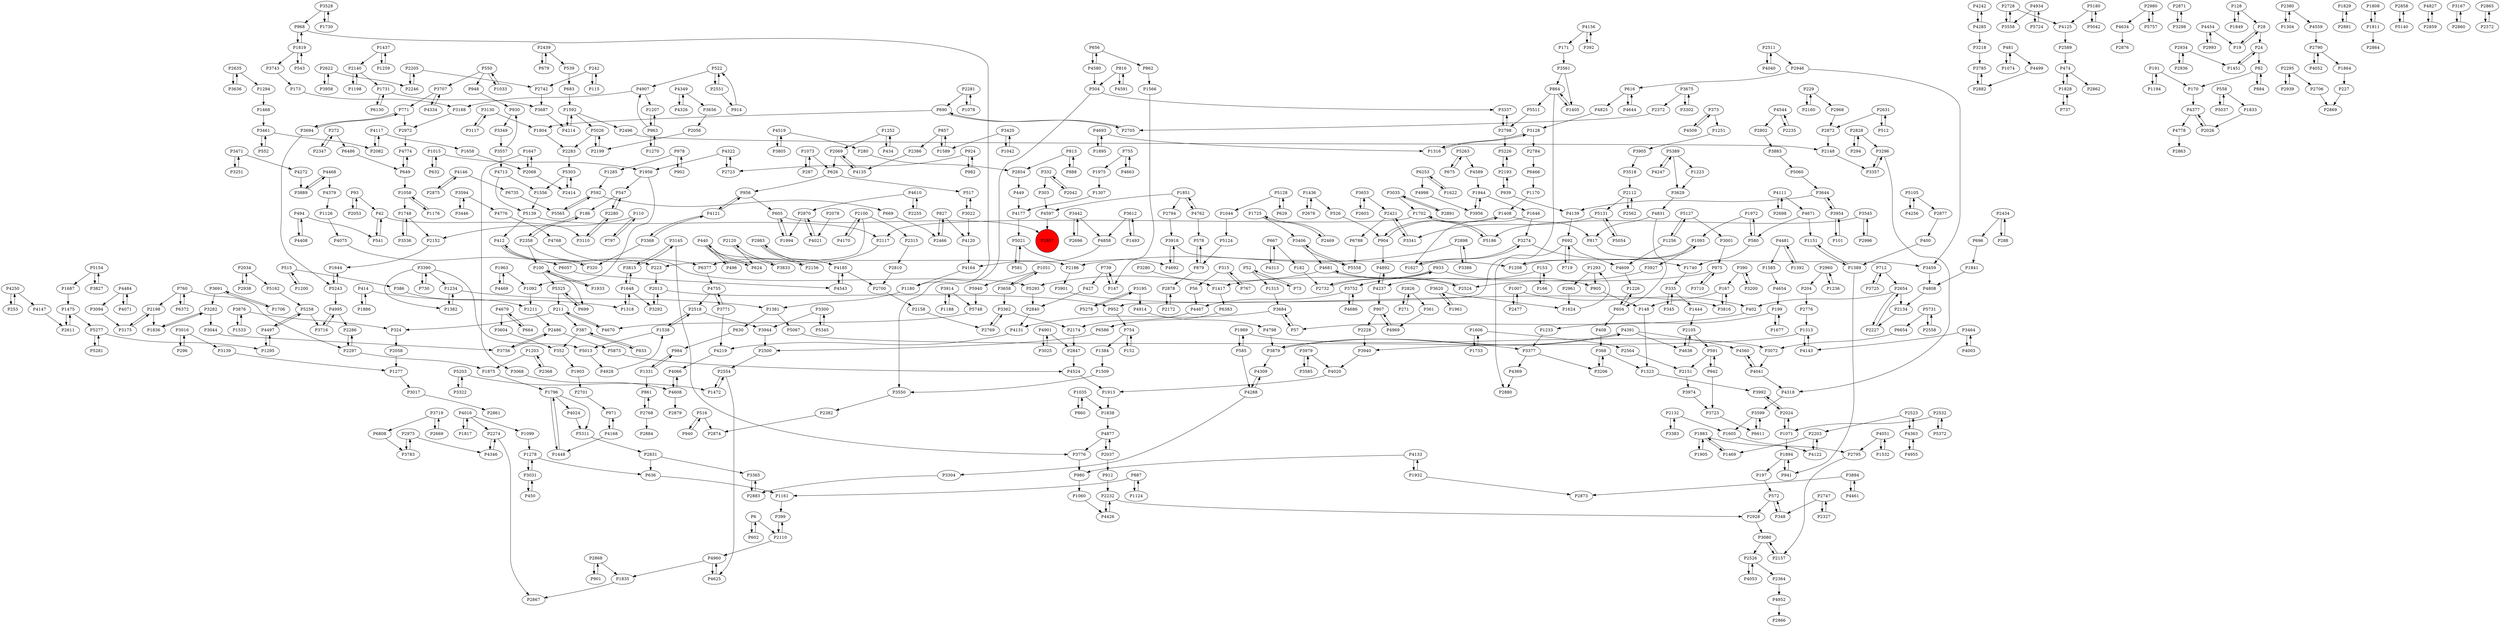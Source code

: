 digraph {
	P1748 -> P2152
	P3031 -> P1278
	P5873 -> P4524
	P1211 -> P2486
	P4133 -> P1932
	P827 -> P2466
	P1648 -> P3815
	P4242 -> P4285
	P2382 -> P2874
	P948 -> P930
	P2728 -> P3558
	P1256 -> P5127
	P399 -> P2110
	P1074 -> P481
	P3905 -> P3518
	P1315 -> P3684
	P332 -> P303
	P5325 -> P699
	P3017 -> P2861
	P816 -> P4591
	P760 -> P2198
	P368 -> P1323
	P5303 -> P1556
	P5558 -> P3406
	P2802 -> P3883
	P2696 -> P3442
	P2037 -> P912
	P1392 -> P4481
	P1007 -> P2477
	P956 -> P605
	P1592 -> P2496
	P605 -> P1994
	P4143 -> P1313
	P1702 -> P5186
	P982 -> P924
	P1203 -> P2368
	P303 -> P4597
	P3992 -> P2024
	P2961 -> P1624
	P3130 -> P1804
	P4654 -> P199
	P3282 -> P3044
	P504 -> P3337
	P864 -> P5511
	P1932 -> P2873
	P4663 -> P755
	P3195 -> P5278
	P3783 -> P2975
	P2327 -> P2747
	P939 -> P2193
	P3195 -> P4914
	P975 -> P1417
	P816 -> P504
	P4408 -> P494
	P1646 -> P3274
	P3940 -> P4020
	P3117 -> P3130
	P3771 -> P4219
	P1007 -> P402
	P516 -> P2874
	P2980 -> P4634
	P167 -> P148
	P3442 -> P2696
	P5042 -> P5180
	P1851 -> P4597
	P4168 -> P971
	P2946 -> P3459
	P3691 -> P3282
	P3620 -> P1624
	P3461 -> P2082
	P4426 -> P2232
	P2523 -> P2203
	P3282 -> P1836
	P2828 -> P3296
	P827 -> P4120
	P1252 -> P434
	P242 -> P115
	P2603 -> P3653
	P515 -> P386
	P3188 -> P2972
	P2654 -> P2134
	P4020 -> P1913
	P4053 -> P2526
	P504 -> P3550
	P3954 -> P101
	P324 -> P2058
	P4877 -> P2037
	P3031 -> P450
	P1226 -> P604
	P592 -> P5565
	P1828 -> P737
	P3974 -> P3723
	P6372 -> P760
	P434 -> P1252
	P2297 -> P1875
	P1234 -> P1381
	P2700 -> P2158
	P3979 -> P4020
	P4825 -> P3128
	P4391 -> P4638
	P3658 -> P3362
	P3716 -> P4995
	P4219 -> P4066
	P2871 -> P3298
	P2134 -> P2227
	P3719 -> P6808
	P191 -> P170
	P4349 -> P3656
	P5154 -> P1687
	P4544 -> P2802
	P667 -> P182
	P2058 -> P1277
	P481 -> P1074
	P2477 -> P1007
	P1849 -> P128
	P3302 -> P3675
	P3362 -> P2769
	P2358 -> P100
	P253 -> P4250
	P3883 -> P5060
	P1894 -> P197
	P2295 -> P2939
	P4755 -> P3771
	P335 -> P1444
	P5128 -> P1044
	P2232 -> P2928
	P1647 -> P3068
	P3461 -> P552
	P1687 -> P1475
	P1092 -> P1211
	P6253 -> P4998
	P4131 -> P4219
	P1796 -> P5311
	P4519 -> P3805
	P3528 -> P968
	P754 -> P1384
	P558 -> P5037
	P3464 -> P4003
	P1384 -> P1509
	P1819 -> P3743
	P128 -> P28
	P2157 -> P3080
	P656 -> P862
	P968 -> P1180
	P4597 -> P2857
	P2993 -> P4454
	P1829 -> P2881
	P2928 -> P3080
	P1389 -> P1151
	P2227 -> P2654
	P2439 -> P539
	P1200 -> P515
	P5139 -> P412
	P3383 -> P2132
	P4041 -> P4560
	P2934 -> P2936
	P5263 -> P4589
	P6253 -> P1622
	P110 -> P2152
	P3879 -> P4309
	P626 -> P517
	P2705 -> P690
	P42 -> P541
	P173 -> P3188
	P1278 -> P636
	P737 -> P1828
	P1961 -> P3620
	P739 -> P147
	P42 -> P3110
	P3776 -> P980
	P712 -> P2654
	P3016 -> P3139
	P229 -> P2968
	P427 -> P2840
	P440 -> P496
	P3022 -> P4120
	P4125 -> P2589
	P1963 -> P4469
	P3022 -> P517
	P1437 -> P2140
	P3620 -> P1961
	P649 -> P1058
	P971 -> P4168
	P696 -> P1841
	P1044 -> P5124
	P5060 -> P3644
	P414 -> P1318
	P5748 -> P4670
	P1605 -> P4122
	P2532 -> P5372
	P4960 -> P1835
	P474 -> P1828
	P4499 -> P2882
	P3914 -> P1188
	P1994 -> P605
	P1493 -> P3612
	P361 -> P4969
	P4995 -> P3716
	P4117 -> P2082
	P4928 -> P1538
	P5258 -> P3716
	P3274 -> P1627
	P4349 -> P4326
	P474 -> P2862
	P5757 -> P2980
	P2112 -> P2562
	P128 -> P1849
	P1509 -> P3550
	P1706 -> P3691
	P1188 -> P3914
	P4120 -> P4164
	P5258 -> P4497
	P5203 -> P3322
	P3545 -> P2996
	P4256 -> P5105
	P2198 -> P1836
	P1658 -> P2068
	P5243 -> P1644
	P1606 -> P2564
	P1295 -> P4497
	P547 -> P2280
	P5131 -> P5054
	P3723 -> P6611
	P412 -> P223
	P449 -> P4177
	P1975 -> P1307
	P984 -> P1331
	P5021 -> P581
	P3644 -> P3954
	P2198 -> P3175
	P1808 -> P1811
	P4052 -> P2790
	P3833 -> P2120
	P1956 -> P1092
	P862 -> P1566
	P2120 -> P624
	P3707 -> P771
	P4237 -> P907
	P2881 -> P1829
	P888 -> P813
	P2511 -> P4040
	P4214 -> P1592
	P1099 -> P1278
	P5037 -> P558
	P5128 -> P629
	P1622 -> P6253
	P4960 -> P4625
	P4610 -> P2255
	P2496 -> P2148
	P1851 -> P2794
	P5180 -> P5042
	P2364 -> P4952
	P3001 -> P975
	P1944 -> P3956
	P975 -> P3710
	P494 -> P4408
	P2026 -> P4377
	P4798 -> P3879
	P2968 -> P2872
	P5311 -> P2831
	P3094 -> P3175
	P864 -> P952
	P390 -> P167
	P2934 -> P1451
	P857 -> P2386
	P3557 -> P930
	P1956 -> P547
	P4681 -> P5293
	P592 -> P669
	P3594 -> P4776
	P100 -> P1933
	P4509 -> P373
	P1644 -> P5243
	P952 -> P754
	P626 -> P956
	P2132 -> P1605
	P2105 -> P4638
	P242 -> P2742
	P5226 -> P2193
	P496 -> P440
	P352 -> P1903
	P2280 -> P547
	P4484 -> P4071
	P4901 -> P2847
	P2826 -> P271
	P3337 -> P2798
	P907 -> P2228
	P2960 -> P1236
	P604 -> P408
	P1259 -> P1437
	P3341 -> P2421
	P4693 -> P1316
	P1331 -> P861
	P2635 -> P3636
	P4644 -> P616
	P4524 -> P1913
	P101 -> P3954
	P5278 -> P3195
	P4544 -> P2235
	P980 -> P1060
	P191 -> P1194
	P6586 -> P2500
	P4969 -> P907
	P4147 -> P2611
	P2858 -> P5140
	P2878 -> P2172
	P4250 -> P253
	P4608 -> P2879
	P2274 -> P4346
	P1828 -> P474
	P4625 -> P4960
	P912 -> P2232
	P412 -> P320
	P2631 -> P512
	P4285 -> P4242
	P3406 -> P4681
	P2174 -> P2847
	P857 -> P1589
	P3110 -> P2280
	P4692 -> P3918
	P2975 -> P4346
	P630 -> P984
	P3889 -> P4468
	P6130 -> P1731
	P2769 -> P3362
	P4995 -> P2286
	P1905 -> P1883
	P1963 -> P1092
	P4363 -> P2523
	P4139 -> P692
	P604 -> P1226
	P904 -> P1408
	P1468 -> P3461
	P4778 -> P2863
	P1316 -> P3128
	P1293 -> P905
	P3599 -> P6611
	P767 -> P315
	P3251 -> P3471
	P901 -> P2868
	P2975 -> P3783
	P1944 -> P1646
	P4168 -> P1448
	P884 -> P82
	P5511 -> P2798
	P4497 -> P1295
	P4776 -> P4768
	P1381 -> P5067
	P4638 -> P2105
	P82 -> P884
	P1733 -> P1606
	P3464 -> P4143
	P1223 -> P3629
	P1740 -> P335
	P541 -> P42
	P387 -> P833
	P2110 -> P4960
	P1875 -> P1796
	P3979 -> P3585
	P1811 -> P2864
	P1933 -> P100
	P5372 -> P2532
	P2205 -> P2246
	P2551 -> P522
	P4634 -> P2876
	P2486 -> P5873
	P5067 -> P3377
	P4170 -> P2100
	P616 -> P4644
	P3420 -> P1042
	P4454 -> P2993
	P4831 -> P604
	P1234 -> P1382
	P3145 -> P3776
	P3528 -> P1730
	P1731 -> P3687
	P4713 -> P1556
	P3594 -> P3446
	P2380 -> P1304
	P930 -> P3349
	P879 -> P2878
	P649 -> P4774
	P4831 -> P817
	P4024 -> P5311
	P4693 -> P1895
	P3827 -> P5154
	P4016 -> P2274
	P2158 -> P2769
	P2069 -> P626
	P3296 -> P3357
	P4934 -> P3558
	P2946 -> P616
	P2776 -> P1313
	P902 -> P978
	P6611 -> P3599
	P4377 -> P2026
	P1382 -> P1234
	P2156 -> P2983
	P1060 -> P4426
	P760 -> P2297
	P667 -> P4313
	P3805 -> P4519
	P924 -> P982
	P2877 -> P400
	P2622 -> P2246
	P1627 -> P3274
	P3585 -> P3979
	P580 -> P1740
	P6735 -> P5565
	P4313 -> P667
	P2898 -> P2186
	P1405 -> P864
	P522 -> P4907
	P669 -> P2466
	P580 -> P1972
	P271 -> P2826
	P515 -> P1200
	P3956 -> P1944
	P2295 -> P2706
	P288 -> P2434
	P907 -> P4969
	P3719 -> P2669
	P904 -> P4892
	P1817 -> P4016
	P5243 -> P4995
	P6 -> P2110
	P2898 -> P3386
	P2013 -> P3292
	P585 -> P4288
	P2622 -> P3958
	P4377 -> P4778
	P4591 -> P816
	P3274 -> P1740
	P4827 -> P2859
	P4185 -> P4543
	P1475 -> P5277
	P2810 -> P2700
	P1252 -> P2069
	P6788 -> P5558
	P2469 -> P1725
	P1864 -> P227
	P3536 -> P1748
	P4755 -> P2518
	P450 -> P3031
	P1566 -> P147
	P3025 -> P4901
	P2152 -> P1644
	P229 -> P2160
	P1835 -> P2867
	P3918 -> P1208
	P2203 -> P1469
	P1293 -> P2961
	P636 -> P1161
	P315 -> P56
	P2380 -> P4559
	P2936 -> P2934
	P3044 -> P3756
	P5105 -> P2877
	P171 -> P3561
	P887 -> P1161
	P730 -> P3390
	P280 -> P2854
	P1472 -> P2554
	P4858 -> P4164
	P186 -> P2358
	P3658 -> P1051
	P5105 -> P4256
	P1304 -> P2380
	P1285 -> P592
	P3612 -> P1493
	P57 -> P3684
	P3139 -> P1277
	P1256 -> P4609
	P2611 -> P1475
	P2511 -> P2946
	P5389 -> P1223
	P1589 -> P857
	P3599 -> P1605
	P1448 -> P1796
	P4185 -> P2700
	P3446 -> P3594
	P3612 -> P4858
	P1436 -> P526
	P4679 -> P664
	P1833 -> P2026
	P392 -> P4156
	P624 -> P440
	P2747 -> P2327
	P2246 -> P2205
	P1796 -> P1448
	P2500 -> P2554
	P4135 -> P2069
	P2747 -> P348
	P5724 -> P4934
	P4609 -> P1226
	P3684 -> P57
	P5325 -> P211
	P6383 -> P6586
	P2358 -> P186
	P5154 -> P3827
	P2105 -> P591
	P712 -> P3725
	P6486 -> P649
	P1093 -> P3927
	P1819 -> P968
	P2635 -> P1294
	P3167 -> P2860
	P153 -> P166
	P390 -> P3200
	P3694 -> P5243
	P4288 -> P4309
	P348 -> P572
	P2826 -> P361
	P4016 -> P1099
	P755 -> P4663
	P3386 -> P2898
	P1207 -> P963
	P1277 -> P3017
	P100 -> P699
	P2286 -> P2297
	P2532 -> P1071
	P552 -> P3461
	P879 -> P578
	P512 -> P2631
	P3390 -> P5013
	P3816 -> P167
	P1804 -> P2283
	P1236 -> P2960
	P2654 -> P2227
	P2631 -> P2872
	P578 -> P879
	P3080 -> P2157
	P5127 -> P3001
	P3604 -> P352
	P3035 -> P2891
	P861 -> P2768
	P2283 -> P5303
	P1124 -> P887
	P2140 -> P1198
	P572 -> P348
	P550 -> P1033
	P3954 -> P3644
	P3296 -> P4318
	P3944 -> P2500
	P2728 -> P4125
	P4003 -> P3464
	P4955 -> P4363
	P4892 -> P4237
	P335 -> P345
	P942 -> P591
	P5277 -> P1295
	P1677 -> P199
	P5162 -> P5258
	P1883 -> P1469
	P2013 -> P952
	P1294 -> P1468
	P2554 -> P4625
	P4288 -> P3304
	P3752 -> P4686
	P4686 -> P3752
	P2526 -> P4053
	P760 -> P6372
	P3471 -> P4272
	P3390 -> P730
	P1058 -> P1176
	P182 -> P2732
	P1444 -> P2105
	P4559 -> P2790
	P543 -> P1819
	P6654 -> P3072
	P2828 -> P294
	P3298 -> P2871
	P2865 -> P2572
	P5731 -> P2558
	P2100 -> P4170
	P4934 -> P5724
	P2840 -> P4131
	P3130 -> P3117
	P3879 -> P4391
	P3561 -> P864
	P1042 -> P3420
	P1208 -> P1093
	P602 -> P6
	P2172 -> P2878
	P3691 -> P1706
	P1051 -> P5940
	P1180 -> P1381
	P1318 -> P1648
	P963 -> P1207
	P1851 -> P4762
	P2669 -> P3719
	P2589 -> P474
	P4774 -> P649
	P3771 -> P4755
	P3558 -> P2728
	P632 -> P1015
	P3365 -> P2883
	P2421 -> P3341
	P4681 -> P2524
	P2854 -> P449
	P2199 -> P5026
	P4454 -> P19
	P400 -> P1389
	P4164 -> P1180
	P1437 -> P1259
	P2872 -> P2148
	P5281 -> P5277
	P1886 -> P414
	P197 -> P572
	P2034 -> P2938
	P4334 -> P3707
	P1838 -> P4877
	P386 -> P1211
	P3545 -> P5186
	P3368 -> P320
	P3914 -> P5748
	P2434 -> P696
	P3815 -> P1648
	P4237 -> P4892
	P1647 -> P2068
	P2939 -> P2295
	P2053 -> P93
	P5131 -> P3341
	P2983 -> P4185
	P2860 -> P3167
	P4041 -> P4318
	P4122 -> P2203
	P1748 -> P3536
	P2386 -> P4135
	P860 -> P1035
	P3958 -> P2622
	P93 -> P42
	P5013 -> P4928
	P4379 -> P1126
	P2421 -> P6788
	P1556 -> P5139
	P3145 -> P3815
	P5127 -> P1256
	P1058 -> P1748
	P2551 -> P914
	P1381 -> P630
	P755 -> P1975
	P817 -> P3459
	P3687 -> P4214
	P3653 -> P2603
	P864 -> P1405
	P28 -> P24
	P3035 -> P1702
	P100 -> P5325
	P2281 -> P1078
	P4177 -> P5021
	P2372 -> P2705
	P1989 -> P3072
	P2554 -> P1472
	P4391 -> P3879
	P1015 -> P632
	P2523 -> P4363
	P5026 -> P2199
	P408 -> P368
	P905 -> P148
	P4247 -> P5389
	P963 -> P4907
	P2148 -> P3357
	P4762 -> P1851
	P2870 -> P1994
	P2042 -> P332
	P3927 -> P2524
	P2439 -> P679
	P1170 -> P1408
	P933 -> P2732
	P1538 -> P2518
	P1035 -> P860
	P414 -> P1886
	P440 -> P624
	P2368 -> P1203
	P4762 -> P578
	P2938 -> P2034
	P4998 -> P3956
	P2193 -> P939
	P4066 -> P4608
	P4877 -> P3776
	P3725 -> P712
	P2831 -> P636
	P5293 -> P2840
	P2056 -> P2199
	P1648 -> P1318
	P494 -> P541
	P3128 -> P1316
	P2558 -> P5731
	P522 -> P2551
	P1451 -> P24
	P373 -> P1251
	P3752 -> P4467
	P5124 -> P879
	P3557 -> P4713
	P5186 -> P1702
	P1126 -> P4075
	P1176 -> P1058
	P320 -> P412
	P332 -> P2042
	P629 -> P5128
	P4468 -> P4379
	P3420 -> P1589
	P2742 -> P3687
	P4589 -> P1944
	P402 -> P57
	P4111 -> P2698
	P3068 -> P4608
	P2186 -> P3901
	P4952 -> P2866
	P4146 -> P2875
	P2562 -> P2112
	P4484 -> P3094
	P3442 -> P4858
	P683 -> P1592
	P1408 -> P904
	P4391 -> P4560
	P4016 -> P1817
	P5026 -> P2283
	P2280 -> P3110
	P605 -> P2857
	P19 -> P28
	P153 -> P4237
	P1307 -> P4177
	P1469 -> P1883
	P1313 -> P4143
	P2486 -> P3756
	P199 -> P1233
	P1015 -> P1956
	P3894 -> P4461
	P1883 -> P1905
	P1198 -> P2140
	P4021 -> P2870
	P2034 -> P5162
	P616 -> P4825
	P2698 -> P4111
	P4580 -> P504
	P526 -> P904
	P4040 -> P2511
	P2151 -> P3974
	P2980 -> P5757
	P315 -> P767
	P2524 -> P4681
	P2798 -> P5226
	P5303 -> P2414
	P978 -> P902
	P1624 -> P1293
	P152 -> P754
	P4768 -> P6377
	P3362 -> P2174
	P3743 -> P173
	P2701 -> P971
	P978 -> P1285
	P2205 -> P2742
	P4250 -> P4147
	P739 -> P427
	P3675 -> P3302
	P294 -> P2828
	P4071 -> P4484
	P2859 -> P4827
	P1475 -> P2611
	P4610 -> P2870
	P2466 -> P827
	P4326 -> P4349
	P1033 -> P550
	P3459 -> P4808
	P2228 -> P3940
	P1436 -> P2678
	P813 -> P2854
	P2831 -> P3365
	P3707 -> P4334
	P3471 -> P3251
	P2297 -> P2286
	P5140 -> P2858
	P4117 -> P1658
	P2082 -> P4117
	P211 -> P387
	P1932 -> P4133
	P2117 -> P6377
	P581 -> P5021
	P52 -> P73
	P3300 -> P5345
	P1071 -> P1894
	P4322 -> P2723
	P4608 -> P4066
	P939 -> P4139
	P692 -> P719
	P656 -> P4580
	P4272 -> P3889
	P148 -> P1323
	P6 -> P602
	P1073 -> P287
	P4907 -> P1207
	P797 -> P110
	P1194 -> P191
	P4156 -> P392
	P1646 -> P1627
	P1592 -> P4214
	P3200 -> P390
	P167 -> P3816
	P1313 -> P3940
	P2132 -> P3383
	P3322 -> P5203
	P942 -> P3723
	P3694 -> P771
	P3561 -> P1405
	P1538 -> P5013
	P3072 -> P4041
	P2847 -> P4524
	P387 -> P352
	P4322 -> P1956
	P3218 -> P3785
	P296 -> P3016
	P2203 -> P4122
	P4580 -> P656
	P5021 -> P4692
	P3756 -> P2486
	P2983 -> P2156
	P2024 -> P1071
	P5565 -> P592
	P2706 -> P2869
	P1533 -> P3876
	P2891 -> P3035
	P1883 -> P2795
	P1408 -> P817
	P2972 -> P4774
	P3636 -> P2635
	P287 -> P1073
	P692 -> P2880
	P2882 -> P3785
	P2768 -> P861
	P591 -> P942
	P4468 -> P3889
	P3518 -> P2112
	P692 -> P4609
	P4318 -> P3599
	P2078 -> P4021
	P6808 -> P3783
	P1585 -> P4654
	P170 -> P4377
	P3901 -> P3816
	P3080 -> P2526
	P2232 -> P4426
	P4808 -> P2134
	P539 -> P683
	P914 -> P522
	P110 -> P797
	P5389 -> P4247
	P3675 -> P2372
	P3644 -> P4139
	P813 -> P888
	P4679 -> P3604
	P24 -> P1451
	P3304 -> P2883
	P690 -> P2705
	P1233 -> P3377
	P3815 -> P3145
	P2723 -> P4322
	P675 -> P5263
	P5389 -> P3629
	P4519 -> P280
	P690 -> P1804
	P3349 -> P3557
	P1811 -> P1808
	P2414 -> P5303
	P3406 -> P5558
	P963 -> P1270
	P1592 -> P5026
	P2868 -> P1835
	P833 -> P387
	P28 -> P19
	P1323 -> P3992
	P3377 -> P4369
	P1270 -> P963
	P4671 -> P1151
	P2100 -> P223
	P5277 -> P5281
	P3368 -> P4121
	P1841 -> P4808
	P2068 -> P2414
	P1648 -> P3292
	P5263 -> P675
	P4051 -> P2795
	P4907 -> P3188
	P2732 -> P933
	P754 -> P152
	P2678 -> P1436
	P4133 -> P980
	P2526 -> P2364
	P4309 -> P4288
	P4121 -> P3368
	P4121 -> P956
	P2572 -> P2865
	P2100 -> P2315
	P3894 -> P2873
	P4560 -> P4041
	P585 -> P1989
	P3206 -> P368
	P4481 -> P1392
	P547 -> P186
	P4285 -> P3218
	P1331 -> P984
	P1151 -> P1389
	P2883 -> P3365
	P52 -> P1315
	P1819 -> P543
	P3876 -> P324
	P73 -> P52
	P1093 -> P1208
	P1071 -> P2024
	P2564 -> P2151
	P2193 -> P5226
	P2784 -> P6466
	P887 -> P1124
	P3128 -> P2784
	P3876 -> P1533
	P4111 -> P4671
	P1836 -> P3282
	P3684 -> P4131
	P699 -> P5325
	P2068 -> P1647
	P4461 -> P3894
	P3629 -> P4831
	P940 -> P516
	P2798 -> P3337
	P968 -> P1819
	P1725 -> P2469
	P2112 -> P5131
	P1606 -> P1733
	P227 -> P2869
	P550 -> P948
	P1278 -> P3031
	P481 -> P4499
	P2996 -> P3545
	P3785 -> P2882
	P924 -> P2723
	P272 -> P2347
	P2274 -> P2867
	P1051 -> P3658
	P2358 -> P5293
	P3710 -> P975
	P3280 -> P1417
	P1894 -> P941
	P3292 -> P2013
	P272 -> P6486
	P516 -> P940
	P1725 -> P3406
	P2790 -> P1864
	P24 -> P82
	P933 -> P905
	P4543 -> P4185
	P345 -> P335
	P1972 -> P1093
	P1903 -> P2701
	P3377 -> P3206
	P2255 -> P4610
	P2037 -> P4877
	P771 -> P3694
	P2960 -> P204
	P3016 -> P296
	P1895 -> P4693
	P2518 -> P3944
	P3390 -> P1234
	P2347 -> P272
	P1731 -> P6130
	P5203 -> P1472
	P1417 -> P6383
	P1702 -> P2117
	P3357 -> P3296
	P1035 -> P1838
	P558 -> P1833
	P4363 -> P4955
	P4901 -> P3025
	P2790 -> P4052
	P1203 -> P1875
	P719 -> P692
	P2315 -> P2810
	P771 -> P2972
	P199 -> P1677
	P2120 -> P3833
	P2434 -> P288
	P4051 -> P1532
	P6377 -> P4755
	P115 -> P242
	P4369 -> P2880
	P2654 -> P402
	P4481 -> P1585
	P1251 -> P3905
	P2518 -> P1538
	P56 -> P4467
	P2235 -> P4544
	P2870 -> P4021
	P4713 -> P5139
	P3653 -> P2421
	P1989 -> P585
	P4346 -> P2274
	P166 -> P153
	P591 -> P2151
	P2110 -> P399
	P3550 -> P2382
	P4075 -> P6057
	P3175 -> P2198
	P4497 -> P5258
	P517 -> P3022
	P4156 -> P171
	P2140 -> P1731
	P679 -> P2439
	P572 -> P2928
	P3390 -> P1382
	P1389 -> P941
	P2795 -> P2157
	P933 -> P3752
	P1161 -> P399
	P2160 -> P229
	P5054 -> P5131
	P440 -> P2186
	P956 -> P4121
	P3656 -> P2056
	P550 -> P3707
	P211 -> P324
	P4670 -> P211
	P5345 -> P3300
	P204 -> P2776
	P3918 -> P4692
	P1078 -> P2281
	P368 -> P3206
	P2069 -> P4135
	P2768 -> P2884
	P1972 -> P580
	P2875 -> P4146
	P5180 -> P4125
	P664 -> P4679
	P5139 -> P2117
	P1730 -> P3528
	P4469 -> P1963
	P82 -> P170
	P1532 -> P4051
	P5731 -> P6654
	P4146 -> P6735
	P2868 -> P901
	P223 -> P2013
	P4671 -> P580
	P2281 -> P690
	P93 -> P2053
	P373 -> P4509
	P941 -> P1894
	P1073 -> P626
	P2024 -> P3992
	P6057 -> P4543
	P211 -> P4670
	P2794 -> P3918
	P6466 -> P1170
	P1796 -> P4024
	P5940 -> P5748
	P3300 -> P3944
	P1913 -> P1838
	P4467 -> P2174
	P4914 -> P4798
	P147 -> P739
	P2857 [shape=circle]
	P2857 [style=filled]
	P2857 [fillcolor=red]
}
